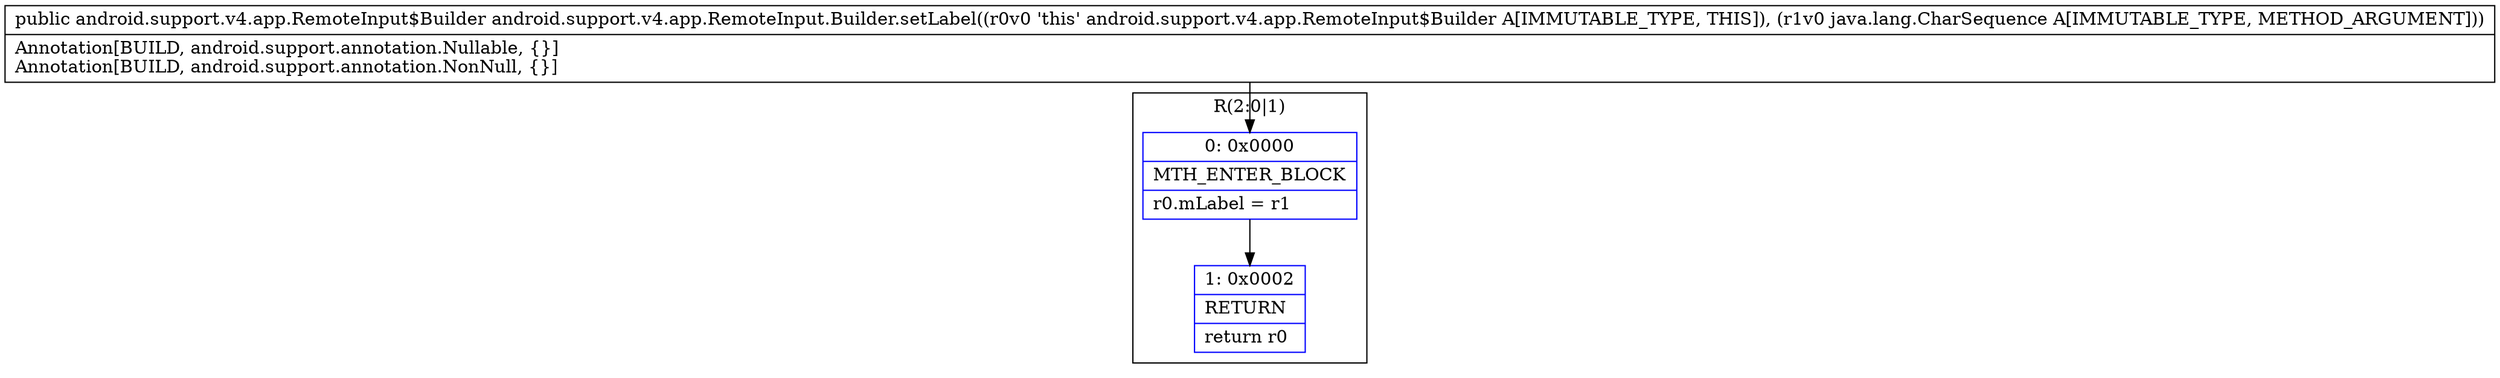 digraph "CFG forandroid.support.v4.app.RemoteInput.Builder.setLabel(Ljava\/lang\/CharSequence;)Landroid\/support\/v4\/app\/RemoteInput$Builder;" {
subgraph cluster_Region_1530414626 {
label = "R(2:0|1)";
node [shape=record,color=blue];
Node_0 [shape=record,label="{0\:\ 0x0000|MTH_ENTER_BLOCK\l|r0.mLabel = r1\l}"];
Node_1 [shape=record,label="{1\:\ 0x0002|RETURN\l|return r0\l}"];
}
MethodNode[shape=record,label="{public android.support.v4.app.RemoteInput$Builder android.support.v4.app.RemoteInput.Builder.setLabel((r0v0 'this' android.support.v4.app.RemoteInput$Builder A[IMMUTABLE_TYPE, THIS]), (r1v0 java.lang.CharSequence A[IMMUTABLE_TYPE, METHOD_ARGUMENT]))  | Annotation[BUILD, android.support.annotation.Nullable, \{\}]\lAnnotation[BUILD, android.support.annotation.NonNull, \{\}]\l}"];
MethodNode -> Node_0;
Node_0 -> Node_1;
}

